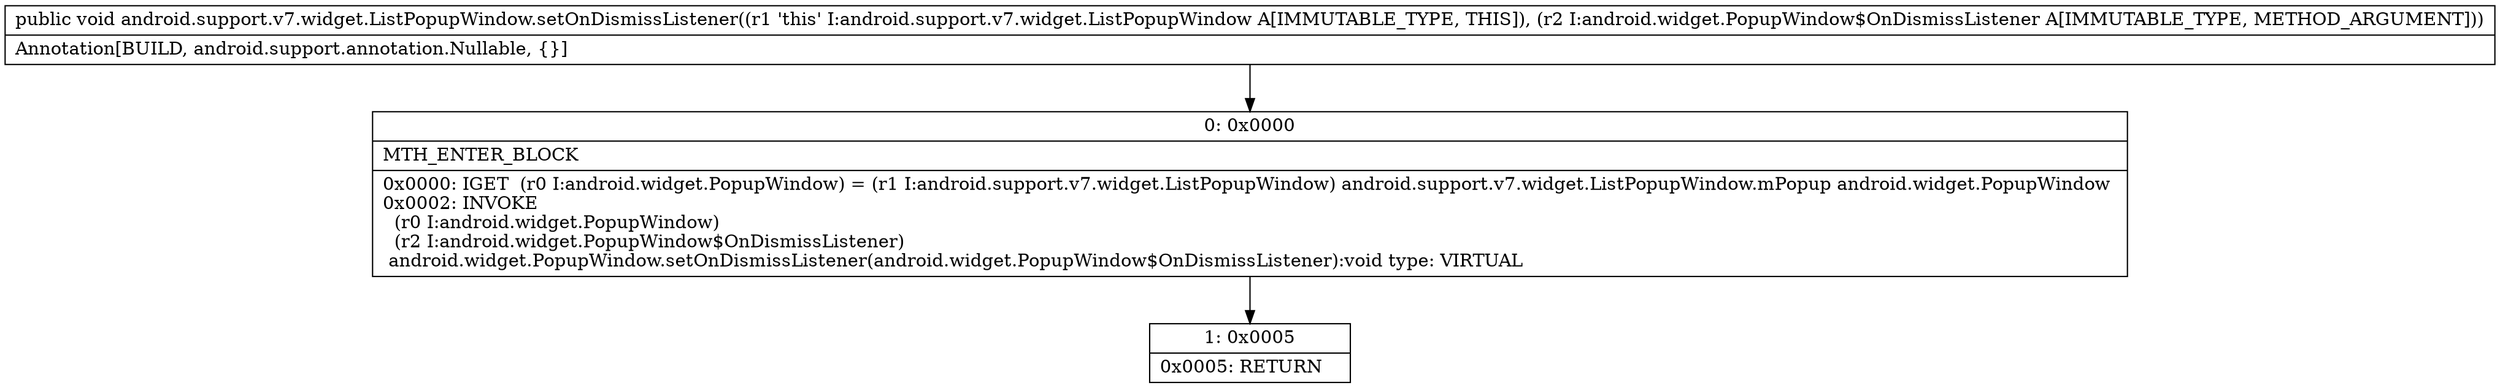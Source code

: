 digraph "CFG forandroid.support.v7.widget.ListPopupWindow.setOnDismissListener(Landroid\/widget\/PopupWindow$OnDismissListener;)V" {
Node_0 [shape=record,label="{0\:\ 0x0000|MTH_ENTER_BLOCK\l|0x0000: IGET  (r0 I:android.widget.PopupWindow) = (r1 I:android.support.v7.widget.ListPopupWindow) android.support.v7.widget.ListPopupWindow.mPopup android.widget.PopupWindow \l0x0002: INVOKE  \l  (r0 I:android.widget.PopupWindow)\l  (r2 I:android.widget.PopupWindow$OnDismissListener)\l android.widget.PopupWindow.setOnDismissListener(android.widget.PopupWindow$OnDismissListener):void type: VIRTUAL \l}"];
Node_1 [shape=record,label="{1\:\ 0x0005|0x0005: RETURN   \l}"];
MethodNode[shape=record,label="{public void android.support.v7.widget.ListPopupWindow.setOnDismissListener((r1 'this' I:android.support.v7.widget.ListPopupWindow A[IMMUTABLE_TYPE, THIS]), (r2 I:android.widget.PopupWindow$OnDismissListener A[IMMUTABLE_TYPE, METHOD_ARGUMENT]))  | Annotation[BUILD, android.support.annotation.Nullable, \{\}]\l}"];
MethodNode -> Node_0;
Node_0 -> Node_1;
}

